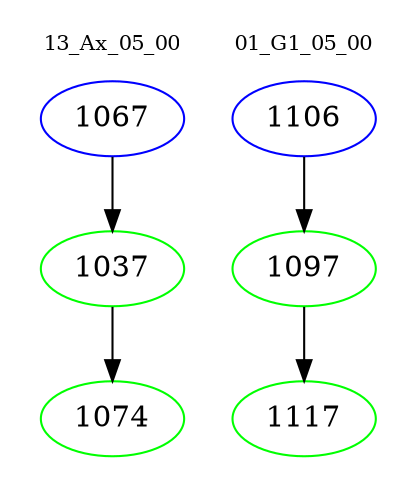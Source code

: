 digraph{
subgraph cluster_0 {
color = white
label = "13_Ax_05_00";
fontsize=10;
T0_1067 [label="1067", color="blue"]
T0_1067 -> T0_1037 [color="black"]
T0_1037 [label="1037", color="green"]
T0_1037 -> T0_1074 [color="black"]
T0_1074 [label="1074", color="green"]
}
subgraph cluster_1 {
color = white
label = "01_G1_05_00";
fontsize=10;
T1_1106 [label="1106", color="blue"]
T1_1106 -> T1_1097 [color="black"]
T1_1097 [label="1097", color="green"]
T1_1097 -> T1_1117 [color="black"]
T1_1117 [label="1117", color="green"]
}
}
